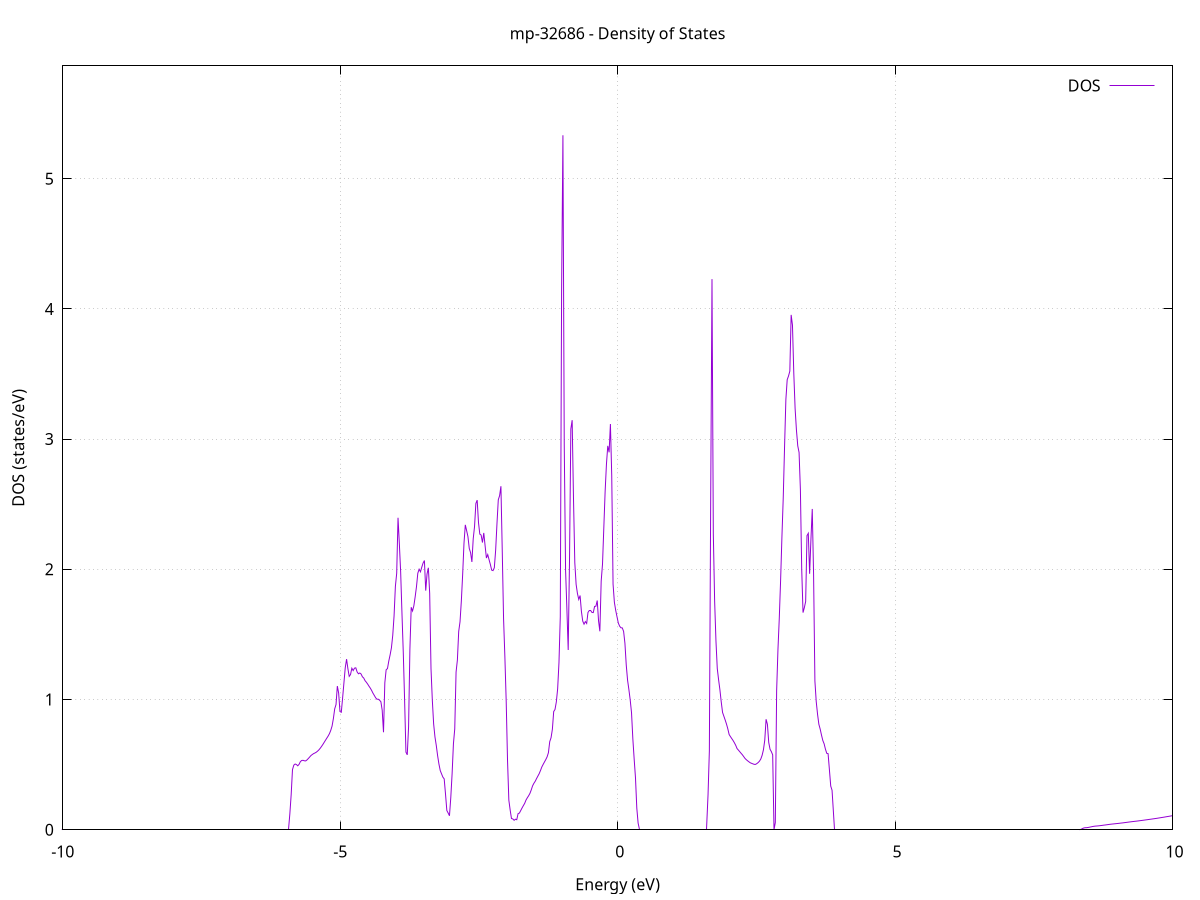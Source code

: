set title 'mp-32686 - Density of States'
set xlabel 'Energy (eV)'
set ylabel 'DOS (states/eV)'
set grid
set xrange [-10:10]
set yrange [0:5.866]
set xzeroaxis lt -1
set terminal png size 800,600
set output 'mp-32686_dos_gnuplot.png'
plot '-' using 1:2 with lines title 'DOS'
-20.768000 0.000000
-20.744300 0.000000
-20.720500 0.000000
-20.696700 0.000000
-20.672900 0.000000
-20.649200 0.000000
-20.625400 0.000000
-20.601600 0.000000
-20.577800 0.000000
-20.554100 0.000000
-20.530300 0.000000
-20.506500 0.000000
-20.482700 0.000000
-20.458900 0.000000
-20.435200 0.000000
-20.411400 0.000000
-20.387600 0.000000
-20.363800 0.000000
-20.340100 0.000000
-20.316300 0.000000
-20.292500 0.000000
-20.268700 0.000000
-20.245000 0.000000
-20.221200 0.000000
-20.197400 0.000000
-20.173600 0.000000
-20.149900 0.000000
-20.126100 0.000000
-20.102300 0.000000
-20.078500 0.000000
-20.054700 0.000000
-20.031000 0.000000
-20.007200 0.000000
-19.983400 0.000000
-19.959600 0.000000
-19.935900 0.000000
-19.912100 0.000000
-19.888300 0.000000
-19.864500 0.000000
-19.840800 0.000000
-19.817000 0.000000
-19.793200 0.000000
-19.769400 0.000000
-19.745700 0.000000
-19.721900 0.000000
-19.698100 0.000000
-19.674300 0.000000
-19.650600 0.000000
-19.626800 0.000000
-19.603000 0.000000
-19.579200 0.000000
-19.555400 0.000000
-19.531700 0.000000
-19.507900 0.000000
-19.484100 0.000000
-19.460300 0.000000
-19.436600 0.000000
-19.412800 0.000000
-19.389000 0.000000
-19.365200 0.000000
-19.341500 0.000000
-19.317700 0.000000
-19.293900 0.000000
-19.270100 0.000000
-19.246400 0.000000
-19.222600 0.000000
-19.198800 0.000000
-19.175000 0.000000
-19.151300 0.000000
-19.127500 0.000000
-19.103700 0.000000
-19.079900 0.000000
-19.056100 0.000000
-19.032400 0.000000
-19.008600 0.000000
-18.984800 0.000000
-18.961000 0.000000
-18.937300 0.000000
-18.913500 0.000000
-18.889700 0.000000
-18.865900 0.000000
-18.842200 0.000000
-18.818400 0.000000
-18.794600 0.000000
-18.770800 0.000000
-18.747100 0.000000
-18.723300 0.000000
-18.699500 0.000000
-18.675700 0.000000
-18.652000 0.000000
-18.628200 0.000000
-18.604400 0.002100
-18.580600 0.121200
-18.556800 0.180100
-18.533100 0.296300
-18.509300 0.290900
-18.485500 0.302000
-18.461700 0.300600
-18.438000 0.305800
-18.414200 0.309400
-18.390400 0.309600
-18.366600 0.309000
-18.342900 0.314900
-18.319100 0.320600
-18.295300 0.322100
-18.271500 0.322300
-18.247800 0.322900
-18.224000 0.327600
-18.200200 0.333000
-18.176400 0.337300
-18.152600 0.339800
-18.128900 0.340900
-18.105100 0.343300
-18.081300 0.347200
-18.057500 0.351900
-18.033800 0.356800
-18.010000 0.361000
-17.986200 0.364600
-17.962400 0.367700
-17.938700 0.371500
-17.914900 0.376000
-17.891100 0.380700
-17.867300 0.385700
-17.843600 0.390700
-17.819800 0.395900
-17.796000 0.401500
-17.772200 0.407100
-17.748500 0.412700
-17.724700 0.418300
-17.700900 0.423900
-17.677100 0.429500
-17.653300 0.435900
-17.629600 0.443600
-17.605800 0.452600
-17.582000 0.461100
-17.558200 0.468900
-17.534500 0.476300
-17.510700 0.483600
-17.486900 0.490800
-17.463100 0.500100
-17.439400 0.512500
-17.415600 0.526600
-17.391800 0.539500
-17.368000 0.550900
-17.344300 0.561500
-17.320500 0.571900
-17.296700 0.582900
-17.272900 0.600300
-17.249200 0.623400
-17.225400 0.645000
-17.201600 0.663700
-17.177800 0.680900
-17.154000 0.697200
-17.130300 0.716600
-17.106500 0.749500
-17.082700 0.787800
-17.058900 0.824900
-17.035200 0.856900
-17.011400 0.887600
-16.987600 0.927000
-16.963800 1.002100
-16.940100 1.087100
-16.916300 1.222400
-16.892500 1.378900
-16.868700 1.365700
-16.845000 1.580600
-16.821200 1.159400
-16.797400 0.926800
-16.773600 1.089400
-16.749900 1.688900
-16.726100 1.263100
-16.702300 2.278400
-16.678500 2.923700
-16.654700 2.689100
-16.631000 2.614100
-16.607200 2.624800
-16.583400 2.652300
-16.559600 2.696800
-16.535900 2.757300
-16.512100 2.828000
-16.488300 2.915000
-16.464500 3.031100
-16.440800 3.206100
-16.417000 2.153100
-16.393200 1.597900
-16.369400 1.162700
-16.345700 0.738300
-16.321900 0.000000
-16.298100 0.000000
-16.274300 0.000000
-16.250500 0.000000
-16.226800 0.000000
-16.203000 0.000000
-16.179200 0.000000
-16.155400 0.000000
-16.131700 0.000000
-16.107900 0.000000
-16.084100 0.000000
-16.060300 0.000000
-16.036600 0.000000
-16.012800 0.000000
-15.989000 0.000000
-15.965200 0.000000
-15.941500 0.000000
-15.917700 0.000000
-15.893900 0.000000
-15.870100 0.000000
-15.846400 0.000000
-15.822600 0.000000
-15.798800 0.000000
-15.775000 0.000000
-15.751200 0.000000
-15.727500 0.000000
-15.703700 0.000000
-15.679900 0.000000
-15.656100 0.000000
-15.632400 0.000000
-15.608600 0.000000
-15.584800 0.000000
-15.561000 0.000000
-15.537300 0.000000
-15.513500 0.000000
-15.489700 0.000000
-15.465900 0.000000
-15.442200 0.000000
-15.418400 0.000000
-15.394600 0.000000
-15.370800 0.000000
-15.347100 0.000000
-15.323300 0.000000
-15.299500 0.000000
-15.275700 0.000000
-15.251900 0.000000
-15.228200 0.000000
-15.204400 0.000000
-15.180600 0.000000
-15.156800 0.000000
-15.133100 0.000000
-15.109300 0.000000
-15.085500 0.000000
-15.061700 0.000000
-15.038000 0.000000
-15.014200 0.000000
-14.990400 0.000000
-14.966600 0.000000
-14.942900 0.000000
-14.919100 0.000000
-14.895300 0.000000
-14.871500 0.000000
-14.847800 0.000000
-14.824000 0.000000
-14.800200 0.000000
-14.776400 0.000000
-14.752600 0.000000
-14.728900 0.000000
-14.705100 0.000000
-14.681300 0.000000
-14.657500 0.000000
-14.633800 0.000000
-14.610000 0.000000
-14.586200 0.000000
-14.562400 0.000000
-14.538700 0.000000
-14.514900 0.000000
-14.491100 0.000000
-14.467300 0.000000
-14.443600 0.000000
-14.419800 0.000000
-14.396000 0.000000
-14.372200 0.000000
-14.348400 0.000000
-14.324700 0.000000
-14.300900 0.000000
-14.277100 0.000000
-14.253300 0.000000
-14.229600 0.000000
-14.205800 0.000000
-14.182000 0.000000
-14.158200 0.000000
-14.134500 0.000000
-14.110700 0.000000
-14.086900 0.000000
-14.063100 0.000000
-14.039400 0.000000
-14.015600 0.000000
-13.991800 0.000000
-13.968000 0.000000
-13.944300 0.000000
-13.920500 0.000000
-13.896700 0.000000
-13.872900 0.000000
-13.849100 0.000000
-13.825400 0.000000
-13.801600 0.000000
-13.777800 0.000000
-13.754000 0.000000
-13.730300 0.000000
-13.706500 0.000000
-13.682700 0.000000
-13.658900 0.000000
-13.635200 0.000000
-13.611400 0.000000
-13.587600 0.000000
-13.563800 0.000000
-13.540100 0.000000
-13.516300 0.000000
-13.492500 0.000000
-13.468700 0.000000
-13.445000 0.000000
-13.421200 0.000000
-13.397400 0.000000
-13.373600 0.000000
-13.349800 0.000000
-13.326100 0.000000
-13.302300 0.000000
-13.278500 0.000000
-13.254700 0.000000
-13.231000 0.000000
-13.207200 0.000000
-13.183400 0.000000
-13.159600 0.000000
-13.135900 0.000000
-13.112100 0.000000
-13.088300 0.000000
-13.064500 0.000000
-13.040800 0.000000
-13.017000 0.000000
-12.993200 0.000000
-12.969400 0.000000
-12.945700 0.000000
-12.921900 0.000000
-12.898100 0.000000
-12.874300 0.000000
-12.850500 0.000000
-12.826800 0.000000
-12.803000 0.000000
-12.779200 0.000000
-12.755400 0.000000
-12.731700 0.000000
-12.707900 0.000000
-12.684100 0.000000
-12.660300 0.000000
-12.636600 0.000000
-12.612800 0.000000
-12.589000 0.000000
-12.565200 0.000000
-12.541500 0.000000
-12.517700 0.000000
-12.493900 0.000000
-12.470100 0.000000
-12.446300 0.000000
-12.422600 0.000000
-12.398800 0.000000
-12.375000 0.000000
-12.351200 0.000000
-12.327500 0.000000
-12.303700 0.000000
-12.279900 0.000000
-12.256100 0.000000
-12.232400 0.000000
-12.208600 0.000000
-12.184800 0.000000
-12.161000 0.000000
-12.137300 0.000000
-12.113500 0.000000
-12.089700 0.000000
-12.065900 0.000000
-12.042200 0.000000
-12.018400 0.000000
-11.994600 0.000000
-11.970800 0.000000
-11.947000 0.000000
-11.923300 0.000000
-11.899500 0.000000
-11.875700 0.000000
-11.851900 0.000000
-11.828200 0.000000
-11.804400 0.000000
-11.780600 0.000000
-11.756800 0.000000
-11.733100 0.000000
-11.709300 0.000000
-11.685500 0.000000
-11.661700 0.000000
-11.638000 0.000000
-11.614200 0.000000
-11.590400 0.000000
-11.566600 0.000000
-11.542900 0.000000
-11.519100 0.000000
-11.495300 0.000000
-11.471500 0.000000
-11.447700 0.000000
-11.424000 0.000000
-11.400200 0.000000
-11.376400 0.000000
-11.352600 0.000000
-11.328900 0.000000
-11.305100 0.000000
-11.281300 0.000000
-11.257500 0.000000
-11.233800 0.000000
-11.210000 0.000000
-11.186200 0.000000
-11.162400 0.000000
-11.138700 0.000000
-11.114900 0.000000
-11.091100 0.000000
-11.067300 0.000000
-11.043600 0.000000
-11.019800 0.000000
-10.996000 0.000000
-10.972200 0.000000
-10.948400 0.000000
-10.924700 0.000000
-10.900900 0.000000
-10.877100 0.000000
-10.853300 0.000000
-10.829600 0.000000
-10.805800 0.000000
-10.782000 0.000000
-10.758200 0.000000
-10.734500 0.000000
-10.710700 0.000000
-10.686900 0.000000
-10.663100 0.000000
-10.639400 0.000000
-10.615600 0.000000
-10.591800 0.000000
-10.568000 0.000000
-10.544200 0.000000
-10.520500 0.000000
-10.496700 0.000000
-10.472900 0.000000
-10.449100 0.000000
-10.425400 0.000000
-10.401600 0.000000
-10.377800 0.000000
-10.354000 0.000000
-10.330300 0.000000
-10.306500 0.000000
-10.282700 0.000000
-10.258900 0.000000
-10.235200 0.000000
-10.211400 0.000000
-10.187600 0.000000
-10.163800 0.000000
-10.140100 0.000000
-10.116300 0.000000
-10.092500 0.000000
-10.068700 0.000000
-10.044900 0.000000
-10.021200 0.000000
-9.997400 0.000000
-9.973600 0.000000
-9.949800 0.000000
-9.926100 0.000000
-9.902300 0.000000
-9.878500 0.000000
-9.854700 0.000000
-9.831000 0.000000
-9.807200 0.000000
-9.783400 0.000000
-9.759600 0.000000
-9.735900 0.000000
-9.712100 0.000000
-9.688300 0.000000
-9.664500 0.000000
-9.640800 0.000000
-9.617000 0.000000
-9.593200 0.000000
-9.569400 0.000000
-9.545600 0.000000
-9.521900 0.000000
-9.498100 0.000000
-9.474300 0.000000
-9.450500 0.000000
-9.426800 0.000000
-9.403000 0.000000
-9.379200 0.000000
-9.355400 0.000000
-9.331700 0.000000
-9.307900 0.000000
-9.284100 0.000000
-9.260300 0.000000
-9.236600 0.000000
-9.212800 0.000000
-9.189000 0.000000
-9.165200 0.000000
-9.141500 0.000000
-9.117700 0.000000
-9.093900 0.000000
-9.070100 0.000000
-9.046300 0.000000
-9.022600 0.000000
-8.998800 0.000000
-8.975000 0.000000
-8.951200 0.000000
-8.927500 0.000000
-8.903700 0.000000
-8.879900 0.000000
-8.856100 0.000000
-8.832400 0.000000
-8.808600 0.000000
-8.784800 0.000000
-8.761000 0.000000
-8.737300 0.000000
-8.713500 0.000000
-8.689700 0.000000
-8.665900 0.000000
-8.642100 0.000000
-8.618400 0.000000
-8.594600 0.000000
-8.570800 0.000000
-8.547000 0.000000
-8.523300 0.000000
-8.499500 0.000000
-8.475700 0.000000
-8.451900 0.000000
-8.428200 0.000000
-8.404400 0.000000
-8.380600 0.000000
-8.356800 0.000000
-8.333100 0.000000
-8.309300 0.000000
-8.285500 0.000000
-8.261700 0.000000
-8.238000 0.000000
-8.214200 0.000000
-8.190400 0.000000
-8.166600 0.000000
-8.142800 0.000000
-8.119100 0.000000
-8.095300 0.000000
-8.071500 0.000000
-8.047700 0.000000
-8.024000 0.000000
-8.000200 0.000000
-7.976400 0.000000
-7.952600 0.000000
-7.928900 0.000000
-7.905100 0.000000
-7.881300 0.000000
-7.857500 0.000000
-7.833800 0.000000
-7.810000 0.000000
-7.786200 0.000000
-7.762400 0.000000
-7.738700 0.000000
-7.714900 0.000000
-7.691100 0.000000
-7.667300 0.000000
-7.643500 0.000000
-7.619800 0.000000
-7.596000 0.000000
-7.572200 0.000000
-7.548400 0.000000
-7.524700 0.000000
-7.500900 0.000000
-7.477100 0.000000
-7.453300 0.000000
-7.429600 0.000000
-7.405800 0.000000
-7.382000 0.000000
-7.358200 0.000000
-7.334500 0.000000
-7.310700 0.000000
-7.286900 0.000000
-7.263100 0.000000
-7.239400 0.000000
-7.215600 0.000000
-7.191800 0.000000
-7.168000 0.000000
-7.144200 0.000000
-7.120500 0.000000
-7.096700 0.000000
-7.072900 0.000000
-7.049100 0.000000
-7.025400 0.000000
-7.001600 0.000000
-6.977800 0.000000
-6.954000 0.000000
-6.930300 0.000000
-6.906500 0.000000
-6.882700 0.000000
-6.858900 0.000000
-6.835200 0.000000
-6.811400 0.000000
-6.787600 0.000000
-6.763800 0.000000
-6.740000 0.000000
-6.716300 0.000000
-6.692500 0.000000
-6.668700 0.000000
-6.644900 0.000000
-6.621200 0.000000
-6.597400 0.000000
-6.573600 0.000000
-6.549800 0.000000
-6.526100 0.000000
-6.502300 0.000000
-6.478500 0.000000
-6.454700 0.000000
-6.431000 0.000000
-6.407200 0.000000
-6.383400 0.000000
-6.359600 0.000000
-6.335900 0.000000
-6.312100 0.000000
-6.288300 0.000000
-6.264500 0.000000
-6.240700 0.000000
-6.217000 0.000000
-6.193200 0.000000
-6.169400 0.000000
-6.145600 0.000000
-6.121900 0.000000
-6.098100 0.000000
-6.074300 0.000000
-6.050500 0.000000
-6.026800 0.000000
-6.003000 0.000000
-5.979200 0.000000
-5.955400 0.000000
-5.931700 0.000000
-5.907900 0.121700
-5.884100 0.268400
-5.860300 0.461700
-5.836600 0.496300
-5.812800 0.504900
-5.789000 0.500900
-5.765200 0.491300
-5.741400 0.502600
-5.717700 0.523400
-5.693900 0.532200
-5.670100 0.533500
-5.646300 0.529700
-5.622600 0.528700
-5.598800 0.536400
-5.575000 0.547100
-5.551200 0.558500
-5.527500 0.570000
-5.503700 0.577800
-5.479900 0.584900
-5.456100 0.589600
-5.432400 0.595400
-5.408600 0.603700
-5.384800 0.613400
-5.361000 0.625600
-5.337300 0.639600
-5.313500 0.654600
-5.289700 0.670900
-5.265900 0.687300
-5.242100 0.703400
-5.218400 0.719300
-5.194600 0.737800
-5.170800 0.763000
-5.147000 0.796000
-5.123300 0.853600
-5.099500 0.928500
-5.075700 0.961400
-5.051900 1.103600
-5.028200 1.049800
-5.004400 0.908100
-4.980600 0.902500
-4.956800 1.012400
-4.933100 1.128700
-4.909300 1.244800
-4.885500 1.310300
-4.861700 1.236900
-4.837900 1.178100
-4.814200 1.192000
-4.790400 1.240600
-4.766600 1.222500
-4.742800 1.241100
-4.719100 1.243700
-4.695300 1.212000
-4.671500 1.197900
-4.647700 1.203800
-4.624000 1.196300
-4.600200 1.174800
-4.576400 1.165300
-4.552600 1.145100
-4.528900 1.133000
-4.505100 1.118600
-4.481300 1.102500
-4.457500 1.087500
-4.433800 1.070000
-4.410000 1.049200
-4.386200 1.032100
-4.362400 1.014300
-4.338600 1.002500
-4.314900 1.002900
-4.291100 0.994900
-4.267300 0.983400
-4.243500 0.918100
-4.219800 0.748800
-4.196000 1.128800
-4.172200 1.228600
-4.148400 1.237900
-4.124700 1.295500
-4.100900 1.342900
-4.077100 1.397400
-4.053300 1.493100
-4.029600 1.641400
-4.005800 1.868700
-3.982000 1.970100
-3.958200 2.395800
-3.934500 2.198200
-3.910700 1.979300
-3.886900 1.659200
-3.863100 1.356300
-3.839300 0.989800
-3.815600 0.596100
-3.791800 0.575500
-3.768000 0.790400
-3.744200 1.386100
-3.720500 1.708800
-3.696700 1.680200
-3.672900 1.720000
-3.649100 1.789400
-3.625400 1.867100
-3.601600 1.970000
-3.577800 2.000900
-3.554000 1.981000
-3.530300 2.016100
-3.506500 2.048200
-3.482700 2.067700
-3.458900 1.836400
-3.435200 1.964300
-3.411400 2.011800
-3.387600 1.815400
-3.363800 1.237700
-3.340000 0.995100
-3.316300 0.813000
-3.292500 0.713200
-3.268700 0.647200
-3.244900 0.569600
-3.221200 0.505500
-3.197400 0.454800
-3.173600 0.429300
-3.149800 0.404500
-3.126100 0.390800
-3.102300 0.274000
-3.078500 0.148000
-3.054700 0.128500
-3.031000 0.107600
-3.007200 0.247600
-2.983400 0.431000
-2.959600 0.660500
-2.935800 0.775200
-2.912100 1.211100
-2.888300 1.303700
-2.864500 1.523100
-2.840700 1.597500
-2.817000 1.757000
-2.793200 1.961000
-2.769400 2.199100
-2.745600 2.341400
-2.721900 2.297700
-2.698100 2.251300
-2.674300 2.160500
-2.650500 2.127900
-2.626800 2.056700
-2.603000 2.234400
-2.579200 2.328300
-2.555400 2.505500
-2.531700 2.531400
-2.507900 2.359500
-2.484100 2.270100
-2.460300 2.263100
-2.436500 2.205800
-2.412800 2.279600
-2.389000 2.181800
-2.365200 2.086500
-2.341400 2.113300
-2.317700 2.074500
-2.293900 2.037100
-2.270100 1.993900
-2.246300 1.990100
-2.222600 2.012000
-2.198800 2.145600
-2.175000 2.349500
-2.151200 2.534000
-2.127500 2.565600
-2.103700 2.638100
-2.079900 2.146900
-2.056100 1.622000
-2.032400 1.327900
-2.008600 0.987300
-1.984800 0.534800
-1.961000 0.227800
-1.937200 0.151800
-1.913500 0.086600
-1.889700 0.083300
-1.865900 0.072900
-1.842100 0.081100
-1.818400 0.077400
-1.794600 0.123900
-1.770800 0.128200
-1.747000 0.147600
-1.723300 0.167000
-1.699500 0.185200
-1.675700 0.202700
-1.651900 0.228000
-1.628200 0.245500
-1.604400 0.261200
-1.580600 0.279700
-1.556800 0.306500
-1.533100 0.337300
-1.509300 0.357000
-1.485500 0.372500
-1.461700 0.393000
-1.437900 0.412000
-1.414200 0.430800
-1.390400 0.455300
-1.366600 0.482100
-1.342800 0.501900
-1.319100 0.520500
-1.295300 0.538900
-1.271500 0.559800
-1.247700 0.592000
-1.224000 0.676600
-1.200200 0.706900
-1.176400 0.771400
-1.152600 0.907800
-1.128900 0.923900
-1.105100 0.981700
-1.081300 1.082200
-1.057500 1.283200
-1.033700 1.636000
-1.010000 4.137300
-0.986200 5.332900
-0.962400 2.957800
-0.938600 1.994200
-0.914900 1.697600
-0.891100 1.380700
-0.867300 2.075900
-0.843500 3.077700
-0.819800 3.145400
-0.796000 2.550400
-0.772200 2.051500
-0.748400 1.884700
-0.724700 1.814900
-0.700900 1.768900
-0.677100 1.798900
-0.653300 1.678100
-0.629600 1.602900
-0.605800 1.578800
-0.582000 1.598800
-0.558200 1.584300
-0.534400 1.669100
-0.510700 1.683900
-0.486900 1.684000
-0.463100 1.669000
-0.439300 1.667700
-0.415600 1.715100
-0.391800 1.717000
-0.368000 1.760500
-0.344200 1.603900
-0.320500 1.524200
-0.296700 1.909000
-0.272900 2.039000
-0.249100 2.320600
-0.225400 2.599000
-0.201600 2.808500
-0.177800 2.948000
-0.154000 2.898400
-0.130300 3.116000
-0.106500 2.718700
-0.082700 1.886600
-0.058900 1.747100
-0.035100 1.685200
-0.011400 1.635600
0.012400 1.587200
0.036200 1.563200
0.060000 1.551100
0.083700 1.550200
0.107500 1.523200
0.131300 1.431700
0.155100 1.264800
0.178800 1.148800
0.202600 1.076600
0.226400 0.996800
0.250200 0.898600
0.273900 0.698200
0.297700 0.543400
0.321500 0.399400
0.345300 0.165900
0.369000 0.051100
0.392800 0.000000
0.416600 0.000000
0.440400 0.000000
0.464200 0.000000
0.487900 0.000000
0.511700 0.000000
0.535500 0.000000
0.559300 0.000000
0.583000 0.000000
0.606800 0.000000
0.630600 0.000000
0.654400 0.000000
0.678100 0.000000
0.701900 0.000000
0.725700 0.000000
0.749500 0.000000
0.773200 0.000000
0.797000 0.000000
0.820800 0.000000
0.844600 0.000000
0.868400 0.000000
0.892100 0.000000
0.915900 0.000000
0.939700 0.000000
0.963500 0.000000
0.987200 0.000000
1.011000 0.000000
1.034800 0.000000
1.058600 0.000000
1.082300 0.000000
1.106100 0.000000
1.129900 0.000000
1.153700 0.000000
1.177400 0.000000
1.201200 0.000000
1.225000 0.000000
1.248800 0.000000
1.272500 0.000000
1.296300 0.000000
1.320100 0.000000
1.343900 0.000000
1.367700 0.000000
1.391400 0.000000
1.415200 0.000000
1.439000 0.000000
1.462800 0.000000
1.486500 0.000000
1.510300 0.000000
1.534100 0.000000
1.557900 0.000000
1.581600 0.000000
1.605400 0.000000
1.629200 0.269000
1.653000 0.605700
1.676700 2.520900
1.700500 4.228300
1.724300 2.272800
1.748100 1.754500
1.771800 1.451100
1.795600 1.237900
1.819400 1.152200
1.843200 1.074400
1.867000 0.981800
1.890700 0.901100
1.914500 0.871800
1.938300 0.842600
1.962100 0.811200
1.985800 0.774800
2.009600 0.731300
2.033400 0.715200
2.057200 0.700100
2.080900 0.685100
2.104700 0.667700
2.128500 0.648000
2.152300 0.623500
2.176000 0.612100
2.199800 0.600000
2.223600 0.587900
2.247400 0.576300
2.271100 0.562500
2.294900 0.548300
2.318700 0.538200
2.342500 0.529700
2.366300 0.521800
2.390000 0.514500
2.413800 0.510200
2.437600 0.506200
2.461400 0.502400
2.485100 0.502100
2.508900 0.508300
2.532700 0.516300
2.556500 0.527200
2.580200 0.543600
2.604000 0.572000
2.627800 0.614600
2.651600 0.688500
2.675300 0.848600
2.699100 0.810000
2.722900 0.670800
2.746700 0.618000
2.770500 0.600000
2.794200 0.575200
2.818000 0.000000
2.841800 0.055800
2.865600 1.069100
2.889300 1.383900
2.913100 1.623500
2.936900 1.913100
2.960700 2.249100
2.984400 2.547900
3.008200 2.940100
3.032000 3.304100
3.055800 3.456000
3.079500 3.484300
3.103300 3.522000
3.127100 3.953900
3.150900 3.875300
3.174600 3.507000
3.198400 3.235300
3.222200 3.070300
3.246000 2.948400
3.269800 2.897200
3.293500 2.613800
3.317300 2.002200
3.341100 1.667700
3.364900 1.705600
3.388600 1.753300
3.412400 2.259000
3.436200 2.276700
3.460000 1.965800
3.483700 2.230400
3.507500 2.463700
3.531300 1.960900
3.555100 1.142800
3.578800 0.985200
3.602600 0.887900
3.626400 0.810300
3.650200 0.773200
3.673900 0.727300
3.697700 0.685700
3.721500 0.660100
3.745300 0.618600
3.769100 0.586900
3.792800 0.584600
3.816600 0.460700
3.840400 0.335600
3.864200 0.303500
3.887900 0.142100
3.911700 0.000000
3.935500 0.000000
3.959300 0.000000
3.983000 0.000000
4.006800 0.000000
4.030600 0.000000
4.054400 0.000000
4.078100 0.000000
4.101900 0.000000
4.125700 0.000000
4.149500 0.000000
4.173200 0.000000
4.197000 0.000000
4.220800 0.000000
4.244600 0.000000
4.268400 0.000000
4.292100 0.000000
4.315900 0.000000
4.339700 0.000000
4.363500 0.000000
4.387200 0.000000
4.411000 0.000000
4.434800 0.000000
4.458600 0.000000
4.482300 0.000000
4.506100 0.000000
4.529900 0.000000
4.553700 0.000000
4.577400 0.000000
4.601200 0.000000
4.625000 0.000000
4.648800 0.000000
4.672600 0.000000
4.696300 0.000000
4.720100 0.000000
4.743900 0.000000
4.767700 0.000000
4.791400 0.000000
4.815200 0.000000
4.839000 0.000000
4.862800 0.000000
4.886500 0.000000
4.910300 0.000000
4.934100 0.000000
4.957900 0.000000
4.981600 0.000000
5.005400 0.000000
5.029200 0.000000
5.053000 0.000000
5.076700 0.000000
5.100500 0.000000
5.124300 0.000000
5.148100 0.000000
5.171900 0.000000
5.195600 0.000000
5.219400 0.000000
5.243200 0.000000
5.267000 0.000000
5.290700 0.000000
5.314500 0.000000
5.338300 0.000000
5.362100 0.000000
5.385800 0.000000
5.409600 0.000000
5.433400 0.000000
5.457200 0.000000
5.480900 0.000000
5.504700 0.000000
5.528500 0.000000
5.552300 0.000000
5.576000 0.000000
5.599800 0.000000
5.623600 0.000000
5.647400 0.000000
5.671200 0.000000
5.694900 0.000000
5.718700 0.000000
5.742500 0.000000
5.766300 0.000000
5.790000 0.000000
5.813800 0.000000
5.837600 0.000000
5.861400 0.000000
5.885100 0.000000
5.908900 0.000000
5.932700 0.000000
5.956500 0.000000
5.980200 0.000000
6.004000 0.000000
6.027800 0.000000
6.051600 0.000000
6.075300 0.000000
6.099100 0.000000
6.122900 0.000000
6.146700 0.000000
6.170500 0.000000
6.194200 0.000000
6.218000 0.000000
6.241800 0.000000
6.265600 0.000000
6.289300 0.000000
6.313100 0.000000
6.336900 0.000000
6.360700 0.000000
6.384400 0.000000
6.408200 0.000000
6.432000 0.000000
6.455800 0.000000
6.479500 0.000000
6.503300 0.000000
6.527100 0.000000
6.550900 0.000000
6.574700 0.000000
6.598400 0.000000
6.622200 0.000000
6.646000 0.000000
6.669800 0.000000
6.693500 0.000000
6.717300 0.000000
6.741100 0.000000
6.764900 0.000000
6.788600 0.000000
6.812400 0.000000
6.836200 0.000000
6.860000 0.000000
6.883700 0.000000
6.907500 0.000000
6.931300 0.000000
6.955100 0.000000
6.978800 0.000000
7.002600 0.000000
7.026400 0.000000
7.050200 0.000000
7.074000 0.000000
7.097700 0.000000
7.121500 0.000000
7.145300 0.000000
7.169100 0.000000
7.192800 0.000000
7.216600 0.000000
7.240400 0.000000
7.264200 0.000000
7.287900 0.000000
7.311700 0.000000
7.335500 0.000000
7.359300 0.000000
7.383000 0.000000
7.406800 0.000000
7.430600 0.000000
7.454400 0.000000
7.478100 0.000000
7.501900 0.000000
7.525700 0.000000
7.549500 0.000000
7.573300 0.000000
7.597000 0.000000
7.620800 0.000000
7.644600 0.000000
7.668400 0.000000
7.692100 0.000000
7.715900 0.000000
7.739700 0.000000
7.763500 0.000000
7.787200 0.000000
7.811000 0.000000
7.834800 0.000000
7.858600 0.000000
7.882300 0.000000
7.906100 0.000000
7.929900 0.000000
7.953700 0.000000
7.977400 0.000000
8.001200 0.000000
8.025000 0.000000
8.048800 0.000000
8.072600 0.000000
8.096300 0.000000
8.120100 0.000000
8.143900 0.000000
8.167700 0.000000
8.191400 0.000000
8.215200 0.000000
8.239000 0.000000
8.262800 0.000000
8.286500 0.000000
8.310300 0.000000
8.334100 0.001400
8.357900 0.004800
8.381600 0.010300
8.405400 0.014300
8.429200 0.015800
8.453000 0.016100
8.476800 0.017600
8.500500 0.019600
8.524300 0.021700
8.548100 0.023800
8.571900 0.025900
8.595600 0.027500
8.619400 0.028600
8.643200 0.029200
8.667000 0.030200
8.690700 0.031400
8.714500 0.032700
8.738300 0.034100
8.762100 0.035500
8.785800 0.036800
8.809600 0.038200
8.833400 0.039600
8.857200 0.041100
8.880900 0.042400
8.904700 0.043600
8.928500 0.044600
8.952300 0.045700
8.976100 0.046800
8.999800 0.047900
9.023600 0.049000
9.047400 0.050200
9.071200 0.051400
9.094900 0.052500
9.118700 0.053800
9.142500 0.055200
9.166300 0.056500
9.190000 0.057900
9.213800 0.059300
9.237600 0.060600
9.261400 0.061900
9.285100 0.063100
9.308900 0.064300
9.332700 0.065500
9.356500 0.066700
9.380200 0.067900
9.404000 0.069300
9.427800 0.070600
9.451600 0.071900
9.475400 0.073300
9.499100 0.074700
9.522900 0.076100
9.546700 0.077500
9.570500 0.078900
9.594200 0.080400
9.618000 0.081800
9.641800 0.083300
9.665600 0.084700
9.689300 0.086200
9.713100 0.087700
9.736900 0.089300
9.760700 0.091000
9.784400 0.092600
9.808200 0.094300
9.832000 0.095900
9.855800 0.097600
9.879500 0.099400
9.903300 0.101100
9.927100 0.102800
9.950900 0.104600
9.974700 0.106300
9.998400 0.108100
10.022200 0.109900
10.046000 0.111900
10.069800 0.114000
10.093500 0.116000
10.117300 0.118100
10.141100 0.121400
10.164900 0.129200
10.188600 0.136400
10.212400 0.132400
10.236200 0.134300
10.260000 0.136100
10.283700 0.137900
10.307500 0.139500
10.331300 0.140100
10.355100 0.140900
10.378900 0.142600
10.402600 0.144400
10.426400 0.146200
10.450200 0.148000
10.474000 0.149800
10.497700 0.151200
10.521500 0.152400
10.545300 0.153900
10.569100 0.155300
10.592800 0.156800
10.616600 0.158300
10.640400 0.159900
10.664200 0.161500
10.687900 0.163700
10.711700 0.165700
10.735500 0.170000
10.759300 0.175900
10.783000 0.182400
10.806800 0.181800
10.830600 0.184700
10.854400 0.187700
10.878200 0.190700
10.901900 0.193700
10.925700 0.196600
10.949500 0.199800
10.973300 0.202400
10.997000 0.205200
11.020800 0.207900
11.044600 0.211000
11.068400 0.213900
11.092100 0.216900
11.115900 0.219900
11.139700 0.222900
11.163500 0.226000
11.187200 0.229000
11.211000 0.232000
11.234800 0.235100
11.258600 0.238400
11.282300 0.241700
11.306100 0.244900
11.329900 0.248200
11.353700 0.251300
11.377500 0.254400
11.401200 0.257400
11.425000 0.260400
11.448800 0.263100
11.472600 0.266100
11.496300 0.269500
11.520100 0.272800
11.543900 0.276100
11.567700 0.279600
11.591400 0.283000
11.615200 0.286400
11.639000 0.289800
11.662800 0.293200
11.686500 0.296900
11.710300 0.300700
11.734100 0.304200
11.757900 0.307700
11.781600 0.311400
11.805400 0.315600
11.829200 0.320700
11.853000 0.326500
11.876800 0.333400
11.900500 0.341700
11.924300 0.349000
11.948100 0.354800
11.971900 0.353600
11.995600 0.354200
12.019400 0.356500
12.043200 0.358400
12.067000 0.360500
12.090700 0.362900
12.114500 0.365200
12.138300 0.367500
12.162100 0.369400
12.185800 0.371300
12.209600 0.373400
12.233400 0.375900
12.257200 0.378900
12.281000 0.382000
12.304700 0.385000
12.328500 0.387900
12.352300 0.390600
12.376100 0.392900
12.399800 0.396000
12.423600 0.400200
12.447400 0.405500
12.471200 0.412500
12.494900 0.419900
12.518700 0.427500
12.542500 0.433500
12.566300 0.433700
12.590000 0.430900
12.613800 0.430700
12.637600 0.431500
12.661400 0.432000
12.685100 0.431600
12.708900 0.430200
12.732700 0.427000
12.756500 0.425000
12.780300 0.424200
12.804000 0.423300
12.827800 0.422600
12.851600 0.422000
12.875400 0.421800
12.899100 0.422100
12.922900 0.422700
12.946700 0.423600
12.970500 0.424300
12.994200 0.424000
13.018000 0.423700
13.041800 0.424900
13.065600 0.427500
13.089300 0.431500
13.113100 0.437100
13.136900 0.441200
13.160700 0.439800
13.184400 0.427800
13.208200 0.423400
13.232000 0.420000
13.255800 0.419800
13.279600 0.410900
13.303300 0.396300
13.327100 0.390600
13.350900 0.383700
13.374700 0.380100
13.398400 0.378100
13.422200 0.380700
13.446000 0.387100
13.469800 0.395400
13.493500 0.407400
13.517300 0.424100
13.541100 0.441900
13.564900 0.452200
13.588600 0.452300
13.612400 0.456000
13.636200 0.464700
13.660000 0.464400
13.683700 0.464700
13.707500 0.468200
13.731300 0.473800
13.755100 0.480100
13.778900 0.486600
13.802600 0.496700
13.826400 0.508100
13.850200 0.514200
13.874000 0.514500
13.897700 0.521300
13.921500 0.528300
13.945300 0.528500
13.969100 0.527800
13.992800 0.529900
14.016600 0.533600
14.040400 0.539900
14.064200 0.548300
14.087900 0.542400
14.111700 0.546900
14.135500 0.540500
14.159300 0.534900
14.183100 0.530000
14.206800 0.523600
14.230600 0.525000
14.254400 0.519700
14.278200 0.519000
14.301900 0.506200
14.325700 0.508800
14.349500 0.518100
14.373300 0.523000
14.397000 0.523300
14.420800 0.517300
14.444600 0.514900
14.468400 0.517200
14.492100 0.520100
14.515900 0.522400
14.539700 0.517700
14.563500 0.513000
14.587200 0.511100
14.611000 0.515700
14.634800 0.514900
14.658600 0.507800
14.682400 0.512500
14.706100 0.518300
14.729900 0.499800
14.753700 0.491500
14.777500 0.484700
14.801200 0.481100
14.825000 0.478800
14.848800 0.479900
14.872600 0.507800
14.896300 0.527300
14.920100 0.536500
14.943900 0.548000
14.967700 0.589800
14.991400 0.645300
15.015200 0.688300
15.039000 0.701400
15.062800 0.710400
15.086500 0.725100
15.110300 0.739600
15.134100 0.755400
15.157900 0.781600
15.181700 0.811000
15.205400 0.829800
15.229200 0.846700
15.253000 0.868200
15.276800 0.901500
15.300500 0.948700
15.324300 0.970800
15.348100 0.976000
15.371900 0.983500
15.395600 0.983900
15.419400 1.006400
15.443200 1.004000
15.467000 0.982400
15.490700 0.966100
15.514500 0.944000
15.538300 0.918200
15.562100 0.899000
15.585800 0.884900
15.609600 0.877900
15.633400 0.869100
15.657200 0.865500
15.681000 0.863700
15.704700 0.867400
15.728500 0.889300
15.752300 0.910700
15.776100 0.919300
15.799800 0.922200
15.823600 0.934000
15.847400 0.971400
15.871200 1.028800
15.894900 1.057200
15.918700 1.026900
15.942500 0.991400
15.966300 0.905400
15.990000 0.845100
16.013800 0.761200
16.037600 0.693400
16.061400 0.639500
16.085200 0.593200
16.108900 0.549300
16.132700 0.528800
16.156500 0.517500
16.180300 0.529100
16.204000 0.583200
16.227800 0.666700
16.251600 0.736500
16.275400 0.829100
16.299100 0.904100
16.322900 0.983900
16.346700 1.013800
16.370500 1.029300
16.394200 1.029100
16.418000 1.034900
16.441800 1.040000
16.465600 1.052400
16.489300 1.066800
16.513100 1.070700
16.536900 1.084200
16.560700 1.095600
16.584500 1.108000
16.608200 1.096000
16.632000 1.068400
16.655800 1.067100
16.679600 1.074800
16.703300 1.086600
16.727100 1.094600
16.750900 1.095500
16.774700 0.953500
16.798400 0.865900
16.822200 0.819400
16.846000 0.788300
16.869800 0.764700
16.893500 0.740500
16.917300 0.727700
16.941100 0.728500
16.964900 0.724400
16.988600 0.691600
17.012400 0.639800
17.036200 0.580200
17.060000 0.545000
17.083800 0.514800
17.107500 0.473100
17.131300 0.431700
17.155100 0.393600
17.178900 0.356000
17.202600 0.335200
17.226400 0.328000
17.250200 0.342900
17.274000 0.377600
17.297700 0.416100
17.321500 0.456900
17.345300 0.485700
17.369100 0.513000
17.392800 0.544600
17.416600 0.598200
17.440400 0.648400
17.464200 0.707300
17.487900 0.772200
17.511700 0.818300
17.535500 0.868100
17.559300 0.918000
17.583100 0.927300
17.606800 0.938800
17.630600 0.934400
17.654400 0.949300
17.678200 0.967300
17.701900 0.994400
17.725700 1.047200
17.749500 1.022900
17.773300 0.979600
17.797000 0.965300
17.820800 0.950700
17.844600 0.922100
17.868400 0.903800
17.892100 0.888400
17.915900 0.874300
17.939700 0.859100
17.963500 0.845800
17.987300 0.831700
18.011000 0.819100
18.034800 0.803100
18.058600 0.785300
18.082400 0.773100
18.106100 0.756700
18.129900 0.701600
18.153700 0.620900
18.177500 0.560800
18.201200 0.533900
18.225000 0.503300
18.248800 0.493200
18.272600 0.485200
18.296300 0.480100
18.320100 0.479000
18.343900 0.483100
18.367700 0.486400
18.391400 0.483300
18.415200 0.486300
18.439000 0.488500
18.462800 0.493900
18.486600 0.493400
18.510300 0.496500
18.534100 0.499900
18.557900 0.500600
18.581700 0.498200
18.605400 0.504200
18.629200 0.537500
18.653000 0.541400
18.676800 0.555000
18.700500 0.563900
18.724300 0.577900
18.748100 0.586200
18.771900 0.598700
18.795600 0.619700
18.819400 0.648400
18.843200 0.671300
18.867000 0.697800
18.890700 0.721500
18.914500 0.756700
18.938300 0.760400
18.962100 0.766500
18.985900 0.704700
19.009600 0.678500
19.033400 0.657300
19.057200 0.638600
19.081000 0.624700
19.104700 0.615400
19.128500 0.609200
19.152300 0.604700
19.176100 0.602200
19.199800 0.599900
19.223600 0.598100
19.247400 0.596700
19.271200 0.592500
19.294900 0.588000
19.318700 0.583300
19.342500 0.578000
19.366300 0.574200
19.390000 0.571100
19.413800 0.567100
19.437600 0.561700
19.461400 0.558400
19.485200 0.557800
19.508900 0.555700
19.532700 0.553700
19.556500 0.552300
19.580300 0.552000
19.604000 0.548700
19.627800 0.547200
19.651600 0.547400
19.675400 0.546300
19.699100 0.544800
19.722900 0.548300
19.746700 0.541600
19.770500 0.530400
19.794200 0.515900
19.818000 0.507400
19.841800 0.496900
19.865600 0.485400
19.889400 0.475200
19.913100 0.467700
19.936900 0.462600
19.960700 0.458100
19.984500 0.453200
20.008200 0.449300
20.032000 0.447000
20.055800 0.444800
20.079600 0.442800
20.103300 0.440600
20.127100 0.437600
20.150900 0.434000
20.174700 0.430400
20.198400 0.426900
20.222200 0.423400
20.246000 0.420400
20.269800 0.417700
20.293500 0.415100
20.317300 0.412900
20.341100 0.411000
20.364900 0.409200
20.388700 0.407400
20.412400 0.406400
20.436200 0.406600
20.460000 0.408400
20.483800 0.411900
20.507500 0.416000
20.531300 0.426900
20.555100 0.431900
20.578900 0.430800
20.602600 0.407800
20.626400 0.387600
20.650200 0.380200
20.674000 0.381100
20.697700 0.381600
20.721500 0.381900
20.745300 0.382000
20.769100 0.382100
20.792800 0.443500
20.816600 0.489600
20.840400 0.511700
20.864200 0.531000
20.888000 0.550700
20.911700 0.560100
20.935500 0.560400
20.959300 0.585900
20.983100 0.590700
21.006800 0.558300
21.030600 0.533900
21.054400 0.502800
21.078200 0.457700
21.101900 0.418700
21.125700 0.380500
21.149500 0.356700
21.173300 0.347300
21.197000 0.348300
21.220800 0.355100
21.244600 0.365200
21.268400 0.378000
21.292100 0.397400
21.315900 0.432800
21.339700 0.464400
21.363500 0.507500
21.387300 0.511900
21.411000 0.542100
21.434800 0.574500
21.458600 0.597300
21.482400 0.617700
21.506100 0.607600
21.529900 0.596000
21.553700 0.593300
21.577500 0.589700
21.601200 0.599400
21.625000 0.623500
21.648800 0.656500
21.672600 0.694600
21.696300 0.755000
21.720100 0.760400
21.743900 0.775900
21.767700 0.816100
21.791500 0.868300
21.815200 0.894400
21.839000 0.916400
21.862800 0.926300
21.886600 0.942300
21.910300 0.940800
21.934100 0.922100
21.957900 0.888900
21.981700 0.868900
22.005400 0.852200
22.029200 0.851800
22.053000 0.875500
22.076800 0.879400
22.100500 0.859700
22.124300 0.827900
22.148100 0.794800
22.171900 0.771700
22.195600 0.814500
22.219400 0.829900
22.243200 0.750800
22.267000 0.509800
22.290800 0.476600
22.314500 0.457300
22.338300 0.435100
22.362100 0.409800
22.385900 0.376100
22.409600 0.354300
22.433400 0.338700
22.457200 0.327500
22.481000 0.306000
22.504700 0.292500
22.528500 0.160200
22.552300 0.148700
22.576100 0.134300
22.599800 0.119200
22.623600 0.106600
22.647400 0.097900
22.671200 0.091100
22.694900 0.086000
22.718700 0.082700
22.742500 0.080400
22.766300 0.078300
22.790100 0.076000
22.813800 0.073500
22.837600 0.071400
22.861400 0.069400
22.885200 0.067900
22.908900 0.066500
22.932700 0.065300
22.956500 0.064100
22.980300 0.063300
23.004000 0.062200
23.027800 0.061000
23.051600 0.059600
23.075400 0.058100
23.099100 0.056600
23.122900 0.055100
23.146700 0.053600
23.170500 0.052100
23.194200 0.050500
23.218000 0.048900
23.241800 0.047400
23.265600 0.045800
23.289400 0.044400
23.313100 0.043200
23.336900 0.042200
23.360700 0.041300
23.384500 0.040500
23.408200 0.039700
23.432000 0.039100
23.455800 0.038600
23.479600 0.038200
23.503300 0.037900
23.527100 0.037500
23.550900 0.037100
23.574700 0.036800
23.598400 0.036400
23.622200 0.036100
23.646000 0.035800
23.669800 0.035500
23.693600 0.035300
23.717300 0.035100
23.741100 0.035000
23.764900 0.034900
23.788700 0.035000
23.812400 0.035700
23.836200 0.036700
23.860000 0.037600
23.883800 0.038500
23.907500 0.039600
23.931300 0.041000
23.955100 0.042700
23.978900 0.044400
24.002600 0.050400
24.026400 0.054300
24.050200 0.050700
24.074000 0.045900
24.097700 0.039500
24.121500 0.035500
24.145300 0.033500
24.169100 0.032000
24.192900 0.031400
24.216600 0.031100
24.240400 0.031300
24.264200 0.031500
24.288000 0.029700
24.311700 0.027200
24.335500 0.024200
24.359300 0.019600
24.383100 0.014200
24.406800 0.011300
24.430600 0.008100
24.454400 0.004800
24.478200 0.003200
24.501900 0.002200
24.525700 0.001400
24.549500 0.000800
24.573300 0.000400
24.597000 0.000100
24.620800 0.000000
24.644600 0.000000
24.668400 0.000000
24.692200 0.000000
24.715900 0.000000
24.739700 0.000000
24.763500 0.000000
24.787300 0.000000
24.811000 0.000000
24.834800 0.000000
24.858600 0.000000
24.882400 0.000000
24.906100 0.000000
24.929900 0.000000
24.953700 0.000000
24.977500 0.000000
25.001200 0.000000
25.025000 0.000000
25.048800 0.000000
25.072600 0.000000
25.096300 0.000000
25.120100 0.000000
25.143900 0.000000
25.167700 0.000000
25.191500 0.000000
25.215200 0.000000
25.239000 0.000000
25.262800 0.000000
25.286600 0.000000
25.310300 0.000000
25.334100 0.000000
25.357900 0.000000
25.381700 0.000000
25.405400 0.000000
25.429200 0.000000
25.453000 0.000000
25.476800 0.000000
25.500500 0.000000
25.524300 0.000000
25.548100 0.000000
25.571900 0.000000
25.595700 0.000000
25.619400 0.000000
25.643200 0.000000
25.667000 0.000000
25.690800 0.000000
25.714500 0.000000
25.738300 0.000000
25.762100 0.000000
25.785900 0.000000
25.809600 0.000000
25.833400 0.000000
25.857200 0.000000
25.881000 0.000000
25.904700 0.000000
25.928500 0.000000
25.952300 0.000000
25.976100 0.000000
25.999800 0.000000
26.023600 0.000000
26.047400 0.000000
26.071200 0.000000
26.095000 0.000000
26.118700 0.000000
26.142500 0.000000
26.166300 0.000000
26.190100 0.000000
26.213800 0.000000
26.237600 0.000000
26.261400 0.000000
26.285200 0.000000
26.308900 0.000000
26.332700 0.000000
26.356500 0.000000
26.380300 0.000000
26.404000 0.000000
26.427800 0.000000
26.451600 0.000000
26.475400 0.000000
26.499100 0.000000
26.522900 0.000000
26.546700 0.000000
26.570500 0.000000
26.594300 0.000000
26.618000 0.000000
26.641800 0.000000
26.665600 0.000000
26.689400 0.000000
26.713100 0.000000
26.736900 0.000000
26.760700 0.000000
26.784500 0.000000
e
